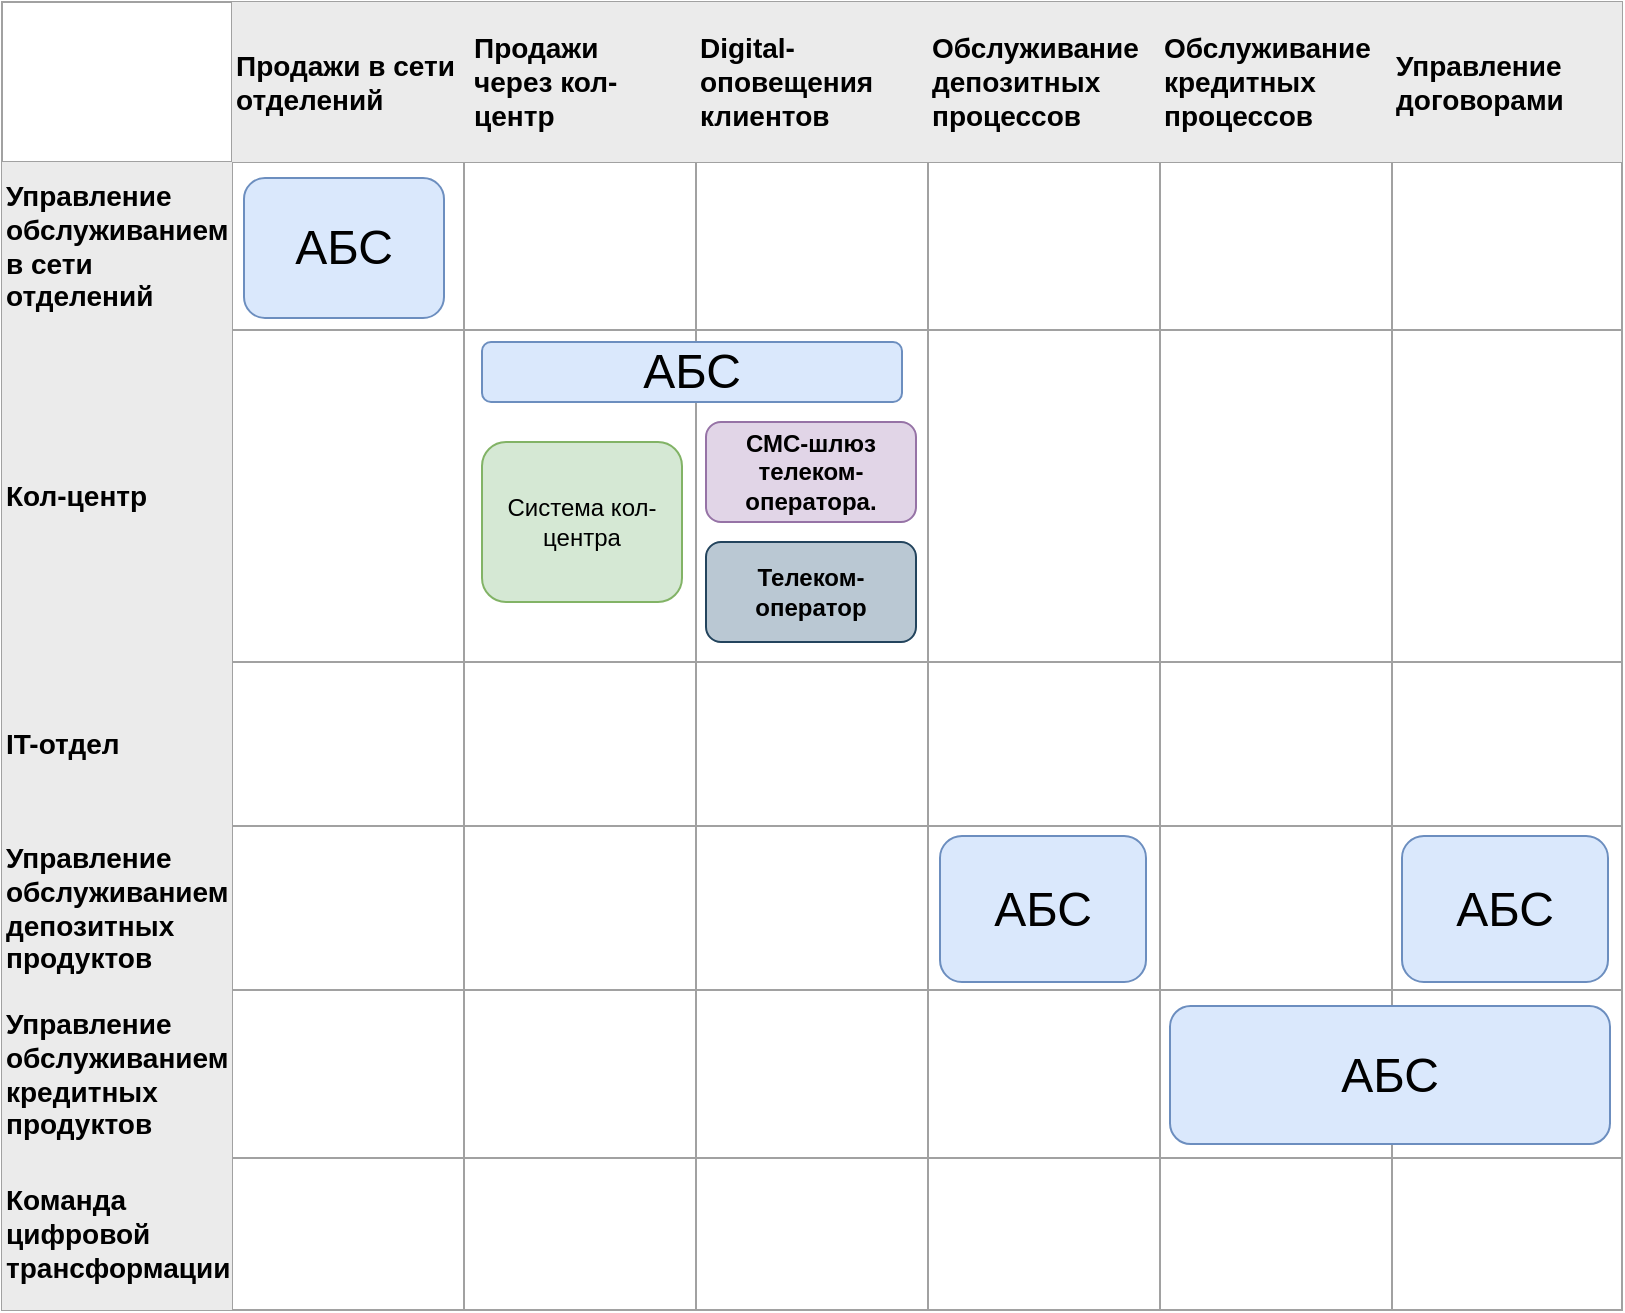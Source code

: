 <mxfile>
    <diagram id="3zeo9Af-OQt1fYIsbkWZ" name="Page-1">
        <mxGraphModel dx="3307" dy="3194" grid="1" gridSize="10" guides="1" tooltips="1" connect="1" arrows="1" fold="1" page="1" pageScale="1" pageWidth="850" pageHeight="1100" math="0" shadow="0">
            <root>
                <mxCell id="0"/>
                <mxCell id="1" parent="0"/>
                <mxCell id="64" value="" style="shape=table;startSize=0;container=1;collapsible=0;childLayout=tableLayout;fontSize=14;align=left;fontStyle=0;fontFamily=Helvetica;strokeColor=#A1A1A1;" vertex="1" parent="1">
                    <mxGeometry x="-1680" y="-2180" width="810" height="654" as="geometry"/>
                </mxCell>
                <mxCell id="149" value="" style="shape=tableRow;horizontal=0;startSize=0;swimlaneHead=0;swimlaneBody=0;strokeColor=inherit;top=0;left=0;bottom=0;right=0;collapsible=0;dropTarget=0;fillColor=none;points=[[0,0.5],[1,0.5]];portConstraint=eastwest;fontSize=14;align=left;fontStyle=0;fontFamily=Helvetica;" vertex="1" parent="64">
                    <mxGeometry width="810" height="80" as="geometry"/>
                </mxCell>
                <mxCell id="150" value="" style="shape=partialRectangle;html=1;whiteSpace=wrap;connectable=0;strokeColor=inherit;overflow=hidden;fillColor=none;top=0;left=0;bottom=0;right=0;pointerEvents=1;fontSize=14;strokeWidth=0;dashed=1;dashPattern=1 4;allowArrows=1;perimeter=ellipsePerimeter;align=left;fontStyle=0;fontFamily=Helvetica;" vertex="1" parent="149">
                    <mxGeometry width="115" height="80" as="geometry">
                        <mxRectangle width="115" height="80" as="alternateBounds"/>
                    </mxGeometry>
                </mxCell>
                <mxCell id="203" value="&lt;strong&gt;Продажи в сети отделений&lt;/strong&gt;" style="shape=partialRectangle;html=1;whiteSpace=wrap;connectable=0;strokeColor=inherit;overflow=hidden;fillColor=light-dark(#EBEBEB,#2D2D2D);top=0;left=0;bottom=0;right=0;pointerEvents=1;fontSize=14;align=left;fontStyle=0;fontFamily=Helvetica;" vertex="1" parent="149">
                    <mxGeometry x="115" width="116" height="80" as="geometry">
                        <mxRectangle width="116" height="80" as="alternateBounds"/>
                    </mxGeometry>
                </mxCell>
                <mxCell id="195" value="&lt;table&gt;&lt;thead&gt;&lt;tr&gt;&lt;th&gt;&lt;strong&gt;Продажи через кол-центр&lt;/strong&gt;&lt;/th&gt;&lt;th&gt;&lt;strong&gt;&lt;/strong&gt;&lt;/th&gt;&lt;/tr&gt;&lt;/thead&gt;&lt;/table&gt;" style="shape=partialRectangle;html=1;whiteSpace=wrap;connectable=0;strokeColor=inherit;overflow=hidden;fillColor=light-dark(#EBEBEB,#2D2D2D);top=0;left=0;bottom=0;right=0;pointerEvents=1;fontSize=14;align=left;fontStyle=0;fontFamily=Helvetica;" vertex="1" parent="149">
                    <mxGeometry x="231" width="116" height="80" as="geometry">
                        <mxRectangle width="116" height="80" as="alternateBounds"/>
                    </mxGeometry>
                </mxCell>
                <mxCell id="187" value="&lt;strong&gt;Digital-оповещения клиентов&lt;/strong&gt;" style="shape=partialRectangle;html=1;whiteSpace=wrap;connectable=0;strokeColor=inherit;overflow=hidden;fillColor=light-dark(#EBEBEB,#2D2D2D);top=0;left=0;bottom=0;right=0;pointerEvents=1;fontSize=14;align=left;fontStyle=0;fontFamily=Helvetica;" vertex="1" parent="149">
                    <mxGeometry x="347" width="116" height="80" as="geometry">
                        <mxRectangle width="116" height="80" as="alternateBounds"/>
                    </mxGeometry>
                </mxCell>
                <mxCell id="179" value="&lt;strong&gt;Обслуживание депозитных процессов&lt;/strong&gt;" style="shape=partialRectangle;html=1;whiteSpace=wrap;connectable=0;strokeColor=inherit;overflow=hidden;fillColor=light-dark(#EBEBEB,#2D2D2D);top=0;left=0;bottom=0;right=0;pointerEvents=1;fontSize=14;align=left;fontStyle=0;fontFamily=Helvetica;" vertex="1" parent="149">
                    <mxGeometry x="463" width="116" height="80" as="geometry">
                        <mxRectangle width="116" height="80" as="alternateBounds"/>
                    </mxGeometry>
                </mxCell>
                <mxCell id="151" value="&lt;strong&gt;Обслуживание кредитных процессов&lt;/strong&gt;" style="shape=partialRectangle;html=1;whiteSpace=wrap;connectable=0;strokeColor=inherit;overflow=hidden;fillColor=light-dark(#EBEBEB,#2D2D2D);top=0;left=0;bottom=0;right=0;pointerEvents=1;fontSize=14;align=left;fontStyle=0;fontFamily=Helvetica;" vertex="1" parent="149">
                    <mxGeometry x="579" width="116" height="80" as="geometry">
                        <mxRectangle width="116" height="80" as="alternateBounds"/>
                    </mxGeometry>
                </mxCell>
                <mxCell id="152" value="&lt;strong&gt;Управление договорами&lt;/strong&gt;" style="shape=partialRectangle;html=1;whiteSpace=wrap;connectable=0;strokeColor=inherit;overflow=hidden;fillColor=light-dark(#EBEBEB,#2D2D2D);top=0;left=0;bottom=0;right=0;pointerEvents=1;fontSize=14;align=left;fontStyle=0;fontFamily=Helvetica;" vertex="1" parent="149">
                    <mxGeometry x="695" width="115" height="80" as="geometry">
                        <mxRectangle width="115" height="80" as="alternateBounds"/>
                    </mxGeometry>
                </mxCell>
                <mxCell id="144" style="shape=tableRow;horizontal=0;startSize=0;swimlaneHead=0;swimlaneBody=0;strokeColor=inherit;top=0;left=0;bottom=0;right=0;collapsible=0;dropTarget=0;fillColor=none;points=[[0,0.5],[1,0.5]];portConstraint=eastwest;fontSize=14;align=left;fontStyle=0;fontFamily=Helvetica;" vertex="1" parent="64">
                    <mxGeometry y="80" width="810" height="84" as="geometry"/>
                </mxCell>
                <mxCell id="145" value="&lt;strong&gt;&lt;font&gt;Управление обслуживанием в сети отделений&lt;/font&gt;&lt;/strong&gt;" style="shape=partialRectangle;html=1;whiteSpace=wrap;connectable=0;strokeColor=inherit;overflow=hidden;fillColor=light-dark(#EBEBEB,#2D2D2D);top=0;left=0;bottom=0;right=0;pointerEvents=1;fontSize=14;align=left;fontStyle=0;fontFamily=Helvetica;" vertex="1" parent="144">
                    <mxGeometry width="115" height="84" as="geometry">
                        <mxRectangle width="115" height="84" as="alternateBounds"/>
                    </mxGeometry>
                </mxCell>
                <mxCell id="204" style="shape=partialRectangle;html=1;whiteSpace=wrap;connectable=0;strokeColor=inherit;overflow=hidden;fillColor=none;top=0;left=0;bottom=0;right=0;pointerEvents=1;fontSize=14;align=left;fontStyle=0;fontFamily=Helvetica;" vertex="1" parent="144">
                    <mxGeometry x="115" width="116" height="84" as="geometry">
                        <mxRectangle width="116" height="84" as="alternateBounds"/>
                    </mxGeometry>
                </mxCell>
                <mxCell id="196" style="shape=partialRectangle;html=1;whiteSpace=wrap;connectable=0;strokeColor=inherit;overflow=hidden;fillColor=none;top=0;left=0;bottom=0;right=0;pointerEvents=1;fontSize=14;align=left;fontStyle=0;fontFamily=Helvetica;" vertex="1" parent="144">
                    <mxGeometry x="231" width="116" height="84" as="geometry">
                        <mxRectangle width="116" height="84" as="alternateBounds"/>
                    </mxGeometry>
                </mxCell>
                <mxCell id="188" style="shape=partialRectangle;html=1;whiteSpace=wrap;connectable=0;strokeColor=inherit;overflow=hidden;fillColor=none;top=0;left=0;bottom=0;right=0;pointerEvents=1;fontSize=14;align=left;fontStyle=0;fontFamily=Helvetica;" vertex="1" parent="144">
                    <mxGeometry x="347" width="116" height="84" as="geometry">
                        <mxRectangle width="116" height="84" as="alternateBounds"/>
                    </mxGeometry>
                </mxCell>
                <mxCell id="180" style="shape=partialRectangle;html=1;whiteSpace=wrap;connectable=0;strokeColor=inherit;overflow=hidden;fillColor=none;top=0;left=0;bottom=0;right=0;pointerEvents=1;fontSize=14;align=left;fontStyle=0;fontFamily=Helvetica;" vertex="1" parent="144">
                    <mxGeometry x="463" width="116" height="84" as="geometry">
                        <mxRectangle width="116" height="84" as="alternateBounds"/>
                    </mxGeometry>
                </mxCell>
                <mxCell id="146" style="shape=partialRectangle;html=1;whiteSpace=wrap;connectable=0;strokeColor=inherit;overflow=hidden;fillColor=none;top=0;left=0;bottom=0;right=0;pointerEvents=1;fontSize=14;align=left;fontStyle=0;fontFamily=Helvetica;" vertex="1" parent="144">
                    <mxGeometry x="579" width="116" height="84" as="geometry">
                        <mxRectangle width="116" height="84" as="alternateBounds"/>
                    </mxGeometry>
                </mxCell>
                <mxCell id="147" style="shape=partialRectangle;html=1;whiteSpace=wrap;connectable=0;strokeColor=inherit;overflow=hidden;fillColor=none;top=0;left=0;bottom=0;right=0;pointerEvents=1;fontSize=14;align=left;fontStyle=0;fontFamily=Helvetica;" vertex="1" parent="144">
                    <mxGeometry x="695" width="115" height="84" as="geometry">
                        <mxRectangle width="115" height="84" as="alternateBounds"/>
                    </mxGeometry>
                </mxCell>
                <mxCell id="134" style="shape=tableRow;horizontal=0;startSize=0;swimlaneHead=0;swimlaneBody=0;strokeColor=inherit;top=0;left=0;bottom=0;right=0;collapsible=0;dropTarget=0;fillColor=none;points=[[0,0.5],[1,0.5]];portConstraint=eastwest;fontSize=14;align=left;fontStyle=0;fontFamily=Helvetica;" vertex="1" parent="64">
                    <mxGeometry y="164" width="810" height="166" as="geometry"/>
                </mxCell>
                <mxCell id="135" value="&lt;strong&gt;Кол-центр&lt;/strong&gt;" style="shape=partialRectangle;html=1;whiteSpace=wrap;connectable=0;strokeColor=inherit;overflow=hidden;fillColor=light-dark(#EBEBEB,#2D2D2D);top=0;left=0;bottom=0;right=0;pointerEvents=1;fontSize=14;align=left;fontStyle=0;fontFamily=Helvetica;" vertex="1" parent="134">
                    <mxGeometry width="115" height="166" as="geometry">
                        <mxRectangle width="115" height="166" as="alternateBounds"/>
                    </mxGeometry>
                </mxCell>
                <mxCell id="205" style="shape=partialRectangle;html=1;whiteSpace=wrap;connectable=0;strokeColor=inherit;overflow=hidden;fillColor=none;top=0;left=0;bottom=0;right=0;pointerEvents=1;fontSize=14;align=left;fontStyle=0;fontFamily=Helvetica;" vertex="1" parent="134">
                    <mxGeometry x="115" width="116" height="166" as="geometry">
                        <mxRectangle width="116" height="166" as="alternateBounds"/>
                    </mxGeometry>
                </mxCell>
                <mxCell id="197" style="shape=partialRectangle;html=1;whiteSpace=wrap;connectable=0;strokeColor=inherit;overflow=hidden;fillColor=none;top=0;left=0;bottom=0;right=0;pointerEvents=1;fontSize=14;align=left;fontStyle=0;fontFamily=Helvetica;" vertex="1" parent="134">
                    <mxGeometry x="231" width="116" height="166" as="geometry">
                        <mxRectangle width="116" height="166" as="alternateBounds"/>
                    </mxGeometry>
                </mxCell>
                <mxCell id="189" style="shape=partialRectangle;html=1;whiteSpace=wrap;connectable=0;strokeColor=inherit;overflow=hidden;fillColor=none;top=0;left=0;bottom=0;right=0;pointerEvents=1;fontSize=14;align=left;fontStyle=0;fontFamily=Helvetica;" vertex="1" parent="134">
                    <mxGeometry x="347" width="116" height="166" as="geometry">
                        <mxRectangle width="116" height="166" as="alternateBounds"/>
                    </mxGeometry>
                </mxCell>
                <mxCell id="181" style="shape=partialRectangle;html=1;whiteSpace=wrap;connectable=0;strokeColor=inherit;overflow=hidden;fillColor=none;top=0;left=0;bottom=0;right=0;pointerEvents=1;fontSize=14;align=left;fontStyle=0;fontFamily=Helvetica;" vertex="1" parent="134">
                    <mxGeometry x="463" width="116" height="166" as="geometry">
                        <mxRectangle width="116" height="166" as="alternateBounds"/>
                    </mxGeometry>
                </mxCell>
                <mxCell id="136" style="shape=partialRectangle;html=1;whiteSpace=wrap;connectable=0;strokeColor=inherit;overflow=hidden;fillColor=none;top=0;left=0;bottom=0;right=0;pointerEvents=1;fontSize=14;align=left;fontStyle=0;fontFamily=Helvetica;" vertex="1" parent="134">
                    <mxGeometry x="579" width="116" height="166" as="geometry">
                        <mxRectangle width="116" height="166" as="alternateBounds"/>
                    </mxGeometry>
                </mxCell>
                <mxCell id="137" style="shape=partialRectangle;html=1;whiteSpace=wrap;connectable=0;strokeColor=inherit;overflow=hidden;fillColor=none;top=0;left=0;bottom=0;right=0;pointerEvents=1;fontSize=14;align=left;fontStyle=0;fontFamily=Helvetica;" vertex="1" parent="134">
                    <mxGeometry x="695" width="115" height="166" as="geometry">
                        <mxRectangle width="115" height="166" as="alternateBounds"/>
                    </mxGeometry>
                </mxCell>
                <mxCell id="159" style="shape=tableRow;horizontal=0;startSize=0;swimlaneHead=0;swimlaneBody=0;strokeColor=inherit;top=0;left=0;bottom=0;right=0;collapsible=0;dropTarget=0;fillColor=none;points=[[0,0.5],[1,0.5]];portConstraint=eastwest;fontSize=14;align=left;fontStyle=0;fontFamily=Helvetica;" vertex="1" parent="64">
                    <mxGeometry y="330" width="810" height="82" as="geometry"/>
                </mxCell>
                <mxCell id="160" value="&lt;b&gt;IT-отдел&lt;/b&gt;" style="shape=partialRectangle;html=1;whiteSpace=wrap;connectable=0;strokeColor=inherit;overflow=hidden;fillColor=light-dark(#EBEBEB,#2D2D2D);top=0;left=0;bottom=0;right=0;pointerEvents=1;fontSize=14;align=left;fontStyle=0;fontFamily=Helvetica;" vertex="1" parent="159">
                    <mxGeometry width="115" height="82" as="geometry">
                        <mxRectangle width="115" height="82" as="alternateBounds"/>
                    </mxGeometry>
                </mxCell>
                <mxCell id="206" style="shape=partialRectangle;html=1;whiteSpace=wrap;connectable=0;strokeColor=inherit;overflow=hidden;fillColor=none;top=0;left=0;bottom=0;right=0;pointerEvents=1;fontSize=14;align=left;fontStyle=0;fontFamily=Helvetica;" vertex="1" parent="159">
                    <mxGeometry x="115" width="116" height="82" as="geometry">
                        <mxRectangle width="116" height="82" as="alternateBounds"/>
                    </mxGeometry>
                </mxCell>
                <mxCell id="198" style="shape=partialRectangle;html=1;whiteSpace=wrap;connectable=0;strokeColor=inherit;overflow=hidden;fillColor=none;top=0;left=0;bottom=0;right=0;pointerEvents=1;fontSize=14;align=left;fontStyle=0;fontFamily=Helvetica;" vertex="1" parent="159">
                    <mxGeometry x="231" width="116" height="82" as="geometry">
                        <mxRectangle width="116" height="82" as="alternateBounds"/>
                    </mxGeometry>
                </mxCell>
                <mxCell id="190" style="shape=partialRectangle;html=1;whiteSpace=wrap;connectable=0;strokeColor=inherit;overflow=hidden;fillColor=none;top=0;left=0;bottom=0;right=0;pointerEvents=1;fontSize=14;align=left;fontStyle=0;fontFamily=Helvetica;" vertex="1" parent="159">
                    <mxGeometry x="347" width="116" height="82" as="geometry">
                        <mxRectangle width="116" height="82" as="alternateBounds"/>
                    </mxGeometry>
                </mxCell>
                <mxCell id="182" style="shape=partialRectangle;html=1;whiteSpace=wrap;connectable=0;strokeColor=inherit;overflow=hidden;fillColor=none;top=0;left=0;bottom=0;right=0;pointerEvents=1;fontSize=14;align=left;fontStyle=0;fontFamily=Helvetica;" vertex="1" parent="159">
                    <mxGeometry x="463" width="116" height="82" as="geometry">
                        <mxRectangle width="116" height="82" as="alternateBounds"/>
                    </mxGeometry>
                </mxCell>
                <mxCell id="161" style="shape=partialRectangle;html=1;whiteSpace=wrap;connectable=0;strokeColor=inherit;overflow=hidden;fillColor=none;top=0;left=0;bottom=0;right=0;pointerEvents=1;fontSize=14;align=left;fontStyle=0;fontFamily=Helvetica;" vertex="1" parent="159">
                    <mxGeometry x="579" width="116" height="82" as="geometry">
                        <mxRectangle width="116" height="82" as="alternateBounds"/>
                    </mxGeometry>
                </mxCell>
                <mxCell id="162" style="shape=partialRectangle;html=1;whiteSpace=wrap;connectable=0;strokeColor=inherit;overflow=hidden;fillColor=none;top=0;left=0;bottom=0;right=0;pointerEvents=1;fontSize=14;align=left;fontStyle=0;fontFamily=Helvetica;" vertex="1" parent="159">
                    <mxGeometry x="695" width="115" height="82" as="geometry">
                        <mxRectangle width="115" height="82" as="alternateBounds"/>
                    </mxGeometry>
                </mxCell>
                <mxCell id="163" style="shape=tableRow;horizontal=0;startSize=0;swimlaneHead=0;swimlaneBody=0;strokeColor=inherit;top=0;left=0;bottom=0;right=0;collapsible=0;dropTarget=0;fillColor=none;points=[[0,0.5],[1,0.5]];portConstraint=eastwest;fontSize=14;align=left;fontStyle=0;fontFamily=Helvetica;" vertex="1" parent="64">
                    <mxGeometry y="412" width="810" height="82" as="geometry"/>
                </mxCell>
                <mxCell id="164" value="&lt;strong&gt;Управление обслуживанием депозитных продуктов&lt;/strong&gt;" style="shape=partialRectangle;html=1;whiteSpace=wrap;connectable=0;strokeColor=inherit;overflow=hidden;fillColor=light-dark(#EBEBEB,#2D2D2D);top=0;left=0;bottom=0;right=0;pointerEvents=1;fontSize=14;align=left;fontStyle=0;fontFamily=Helvetica;" vertex="1" parent="163">
                    <mxGeometry width="115" height="82" as="geometry">
                        <mxRectangle width="115" height="82" as="alternateBounds"/>
                    </mxGeometry>
                </mxCell>
                <mxCell id="207" style="shape=partialRectangle;html=1;whiteSpace=wrap;connectable=0;strokeColor=inherit;overflow=hidden;fillColor=none;top=0;left=0;bottom=0;right=0;pointerEvents=1;fontSize=14;align=left;fontStyle=0;fontFamily=Helvetica;" vertex="1" parent="163">
                    <mxGeometry x="115" width="116" height="82" as="geometry">
                        <mxRectangle width="116" height="82" as="alternateBounds"/>
                    </mxGeometry>
                </mxCell>
                <mxCell id="199" style="shape=partialRectangle;html=1;whiteSpace=wrap;connectable=0;strokeColor=inherit;overflow=hidden;fillColor=none;top=0;left=0;bottom=0;right=0;pointerEvents=1;fontSize=14;align=left;fontStyle=0;fontFamily=Helvetica;" vertex="1" parent="163">
                    <mxGeometry x="231" width="116" height="82" as="geometry">
                        <mxRectangle width="116" height="82" as="alternateBounds"/>
                    </mxGeometry>
                </mxCell>
                <mxCell id="191" style="shape=partialRectangle;html=1;whiteSpace=wrap;connectable=0;strokeColor=inherit;overflow=hidden;fillColor=none;top=0;left=0;bottom=0;right=0;pointerEvents=1;fontSize=14;align=left;fontStyle=0;fontFamily=Helvetica;" vertex="1" parent="163">
                    <mxGeometry x="347" width="116" height="82" as="geometry">
                        <mxRectangle width="116" height="82" as="alternateBounds"/>
                    </mxGeometry>
                </mxCell>
                <mxCell id="183" style="shape=partialRectangle;html=1;whiteSpace=wrap;connectable=0;strokeColor=inherit;overflow=hidden;fillColor=none;top=0;left=0;bottom=0;right=0;pointerEvents=1;fontSize=14;align=left;fontStyle=0;fontFamily=Helvetica;" vertex="1" parent="163">
                    <mxGeometry x="463" width="116" height="82" as="geometry">
                        <mxRectangle width="116" height="82" as="alternateBounds"/>
                    </mxGeometry>
                </mxCell>
                <mxCell id="165" style="shape=partialRectangle;html=1;whiteSpace=wrap;connectable=0;strokeColor=inherit;overflow=hidden;fillColor=none;top=0;left=0;bottom=0;right=0;pointerEvents=1;fontSize=14;align=left;fontStyle=0;fontFamily=Helvetica;" vertex="1" parent="163">
                    <mxGeometry x="579" width="116" height="82" as="geometry">
                        <mxRectangle width="116" height="82" as="alternateBounds"/>
                    </mxGeometry>
                </mxCell>
                <mxCell id="166" style="shape=partialRectangle;html=1;whiteSpace=wrap;connectable=0;strokeColor=inherit;overflow=hidden;fillColor=none;top=0;left=0;bottom=0;right=0;pointerEvents=1;fontSize=14;align=left;fontStyle=0;fontFamily=Helvetica;" vertex="1" parent="163">
                    <mxGeometry x="695" width="115" height="82" as="geometry">
                        <mxRectangle width="115" height="82" as="alternateBounds"/>
                    </mxGeometry>
                </mxCell>
                <mxCell id="167" style="shape=tableRow;horizontal=0;startSize=0;swimlaneHead=0;swimlaneBody=0;strokeColor=inherit;top=0;left=0;bottom=0;right=0;collapsible=0;dropTarget=0;fillColor=none;points=[[0,0.5],[1,0.5]];portConstraint=eastwest;fontSize=14;align=left;fontStyle=0;fontFamily=Helvetica;" vertex="1" parent="64">
                    <mxGeometry y="494" width="810" height="84" as="geometry"/>
                </mxCell>
                <mxCell id="168" value="&lt;strong&gt;Управление обслуживанием кредитных продуктов&lt;/strong&gt;" style="shape=partialRectangle;html=1;whiteSpace=wrap;connectable=0;strokeColor=inherit;overflow=hidden;fillColor=light-dark(#EBEBEB,#2D2D2D);top=0;left=0;bottom=0;right=0;pointerEvents=1;fontSize=14;align=left;fontStyle=0;fontFamily=Helvetica;" vertex="1" parent="167">
                    <mxGeometry width="115" height="84" as="geometry">
                        <mxRectangle width="115" height="84" as="alternateBounds"/>
                    </mxGeometry>
                </mxCell>
                <mxCell id="208" style="shape=partialRectangle;html=1;whiteSpace=wrap;connectable=0;strokeColor=inherit;overflow=hidden;fillColor=none;top=0;left=0;bottom=0;right=0;pointerEvents=1;fontSize=14;align=left;fontStyle=0;fontFamily=Helvetica;" vertex="1" parent="167">
                    <mxGeometry x="115" width="116" height="84" as="geometry">
                        <mxRectangle width="116" height="84" as="alternateBounds"/>
                    </mxGeometry>
                </mxCell>
                <mxCell id="200" style="shape=partialRectangle;html=1;whiteSpace=wrap;connectable=0;strokeColor=inherit;overflow=hidden;fillColor=none;top=0;left=0;bottom=0;right=0;pointerEvents=1;fontSize=14;align=left;fontStyle=0;fontFamily=Helvetica;" vertex="1" parent="167">
                    <mxGeometry x="231" width="116" height="84" as="geometry">
                        <mxRectangle width="116" height="84" as="alternateBounds"/>
                    </mxGeometry>
                </mxCell>
                <mxCell id="192" style="shape=partialRectangle;html=1;whiteSpace=wrap;connectable=0;strokeColor=inherit;overflow=hidden;fillColor=none;top=0;left=0;bottom=0;right=0;pointerEvents=1;fontSize=14;align=left;fontStyle=0;fontFamily=Helvetica;" vertex="1" parent="167">
                    <mxGeometry x="347" width="116" height="84" as="geometry">
                        <mxRectangle width="116" height="84" as="alternateBounds"/>
                    </mxGeometry>
                </mxCell>
                <mxCell id="184" style="shape=partialRectangle;html=1;whiteSpace=wrap;connectable=0;strokeColor=inherit;overflow=hidden;fillColor=none;top=0;left=0;bottom=0;right=0;pointerEvents=1;fontSize=14;align=left;fontStyle=0;fontFamily=Helvetica;" vertex="1" parent="167">
                    <mxGeometry x="463" width="116" height="84" as="geometry">
                        <mxRectangle width="116" height="84" as="alternateBounds"/>
                    </mxGeometry>
                </mxCell>
                <mxCell id="169" style="shape=partialRectangle;html=1;whiteSpace=wrap;connectable=0;strokeColor=inherit;overflow=hidden;fillColor=none;top=0;left=0;bottom=0;right=0;pointerEvents=1;fontSize=14;align=left;fontStyle=0;fontFamily=Helvetica;" vertex="1" parent="167">
                    <mxGeometry x="579" width="116" height="84" as="geometry">
                        <mxRectangle width="116" height="84" as="alternateBounds"/>
                    </mxGeometry>
                </mxCell>
                <mxCell id="170" style="shape=partialRectangle;html=1;whiteSpace=wrap;connectable=0;strokeColor=inherit;overflow=hidden;fillColor=none;top=0;left=0;bottom=0;right=0;pointerEvents=1;fontSize=14;align=left;fontStyle=0;fontFamily=Helvetica;" vertex="1" parent="167">
                    <mxGeometry x="695" width="115" height="84" as="geometry">
                        <mxRectangle width="115" height="84" as="alternateBounds"/>
                    </mxGeometry>
                </mxCell>
                <mxCell id="171" style="shape=tableRow;horizontal=0;startSize=0;swimlaneHead=0;swimlaneBody=0;strokeColor=inherit;top=0;left=0;bottom=0;right=0;collapsible=0;dropTarget=0;fillColor=none;points=[[0,0.5],[1,0.5]];portConstraint=eastwest;fontSize=14;align=left;fontStyle=0;fontFamily=Helvetica;" vertex="1" parent="64">
                    <mxGeometry y="578" width="810" height="76" as="geometry"/>
                </mxCell>
                <mxCell id="172" value="&lt;strong&gt;Команда цифровой трансформации&lt;/strong&gt;" style="shape=partialRectangle;html=1;whiteSpace=wrap;connectable=0;strokeColor=inherit;overflow=hidden;fillColor=light-dark(#EBEBEB,#2D2D2D);top=0;left=0;bottom=0;right=0;pointerEvents=1;fontSize=14;align=left;fontStyle=0;fontFamily=Helvetica;" vertex="1" parent="171">
                    <mxGeometry width="115" height="76" as="geometry">
                        <mxRectangle width="115" height="76" as="alternateBounds"/>
                    </mxGeometry>
                </mxCell>
                <mxCell id="209" style="shape=partialRectangle;html=1;whiteSpace=wrap;connectable=0;strokeColor=inherit;overflow=hidden;fillColor=none;top=0;left=0;bottom=0;right=0;pointerEvents=1;fontSize=14;align=left;fontStyle=0;fontFamily=Helvetica;" vertex="1" parent="171">
                    <mxGeometry x="115" width="116" height="76" as="geometry">
                        <mxRectangle width="116" height="76" as="alternateBounds"/>
                    </mxGeometry>
                </mxCell>
                <mxCell id="201" style="shape=partialRectangle;html=1;whiteSpace=wrap;connectable=0;strokeColor=inherit;overflow=hidden;fillColor=none;top=0;left=0;bottom=0;right=0;pointerEvents=1;fontSize=14;align=left;fontStyle=0;fontFamily=Helvetica;" vertex="1" parent="171">
                    <mxGeometry x="231" width="116" height="76" as="geometry">
                        <mxRectangle width="116" height="76" as="alternateBounds"/>
                    </mxGeometry>
                </mxCell>
                <mxCell id="193" style="shape=partialRectangle;html=1;whiteSpace=wrap;connectable=0;strokeColor=inherit;overflow=hidden;fillColor=none;top=0;left=0;bottom=0;right=0;pointerEvents=1;fontSize=14;align=left;fontStyle=0;fontFamily=Helvetica;" vertex="1" parent="171">
                    <mxGeometry x="347" width="116" height="76" as="geometry">
                        <mxRectangle width="116" height="76" as="alternateBounds"/>
                    </mxGeometry>
                </mxCell>
                <mxCell id="185" style="shape=partialRectangle;html=1;whiteSpace=wrap;connectable=0;strokeColor=inherit;overflow=hidden;fillColor=none;top=0;left=0;bottom=0;right=0;pointerEvents=1;fontSize=14;align=left;fontStyle=0;fontFamily=Helvetica;" vertex="1" parent="171">
                    <mxGeometry x="463" width="116" height="76" as="geometry">
                        <mxRectangle width="116" height="76" as="alternateBounds"/>
                    </mxGeometry>
                </mxCell>
                <mxCell id="173" style="shape=partialRectangle;html=1;whiteSpace=wrap;connectable=0;strokeColor=inherit;overflow=hidden;fillColor=none;top=0;left=0;bottom=0;right=0;pointerEvents=1;fontSize=14;align=left;fontStyle=0;fontFamily=Helvetica;" vertex="1" parent="171">
                    <mxGeometry x="579" width="116" height="76" as="geometry">
                        <mxRectangle width="116" height="76" as="alternateBounds"/>
                    </mxGeometry>
                </mxCell>
                <mxCell id="174" style="shape=partialRectangle;html=1;whiteSpace=wrap;connectable=0;strokeColor=inherit;overflow=hidden;fillColor=none;top=0;left=0;bottom=0;right=0;pointerEvents=1;fontSize=14;align=left;fontStyle=0;fontFamily=Helvetica;" vertex="1" parent="171">
                    <mxGeometry x="695" width="115" height="76" as="geometry">
                        <mxRectangle width="115" height="76" as="alternateBounds"/>
                    </mxGeometry>
                </mxCell>
                <mxCell id="215" value="&lt;font&gt;АБС&lt;/font&gt;" style="rounded=1;whiteSpace=wrap;html=1;fontSize=24;fillColor=#dae8fc;strokeColor=#6c8ebf;" vertex="1" parent="1">
                    <mxGeometry x="-1440" y="-2010" width="210" height="30" as="geometry"/>
                </mxCell>
                <mxCell id="216" value="&lt;font&gt;АБС&lt;/font&gt;" style="rounded=1;whiteSpace=wrap;html=1;fontSize=24;fillColor=#dae8fc;strokeColor=#6c8ebf;" vertex="1" parent="1">
                    <mxGeometry x="-1211" y="-1763" width="103" height="73" as="geometry"/>
                </mxCell>
                <mxCell id="218" value="&lt;font&gt;АБС&lt;/font&gt;" style="rounded=1;whiteSpace=wrap;html=1;fontSize=24;fillColor=#dae8fc;strokeColor=#6c8ebf;" vertex="1" parent="1">
                    <mxGeometry x="-1559" y="-2092" width="100" height="70" as="geometry"/>
                </mxCell>
                <mxCell id="219" value="Система кол-центра" style="rounded=1;whiteSpace=wrap;html=1;fillColor=#d5e8d4;strokeColor=#82b366;" vertex="1" parent="1">
                    <mxGeometry x="-1440" y="-1960" width="100" height="80" as="geometry"/>
                </mxCell>
                <mxCell id="220" value="&lt;strong&gt;СМС-шлюз телеком-оператора.&lt;/strong&gt;" style="rounded=1;whiteSpace=wrap;html=1;fillColor=#e1d5e7;strokeColor=#9673a6;fontSize=12;" vertex="1" parent="1">
                    <mxGeometry x="-1328" y="-1970" width="105" height="50" as="geometry"/>
                </mxCell>
                <mxCell id="221" value="&lt;font&gt;АБС&lt;/font&gt;" style="rounded=1;whiteSpace=wrap;html=1;fontSize=24;fillColor=#dae8fc;strokeColor=#6c8ebf;" vertex="1" parent="1">
                    <mxGeometry x="-1096" y="-1678" width="220" height="69" as="geometry"/>
                </mxCell>
                <mxCell id="224" value="&lt;meta charset=&quot;utf-8&quot;&gt;&lt;strong&gt;Телеком-оператор&lt;/strong&gt;" style="rounded=1;whiteSpace=wrap;html=1;fillColor=#bac8d3;strokeColor=#23445d;" vertex="1" parent="1">
                    <mxGeometry x="-1328" y="-1910" width="105" height="50" as="geometry"/>
                </mxCell>
                <mxCell id="225" value="&lt;font&gt;АБС&lt;/font&gt;" style="rounded=1;whiteSpace=wrap;html=1;fontSize=24;fillColor=#dae8fc;strokeColor=#6c8ebf;" vertex="1" parent="1">
                    <mxGeometry x="-980" y="-1763" width="103" height="73" as="geometry"/>
                </mxCell>
            </root>
        </mxGraphModel>
    </diagram>
</mxfile>